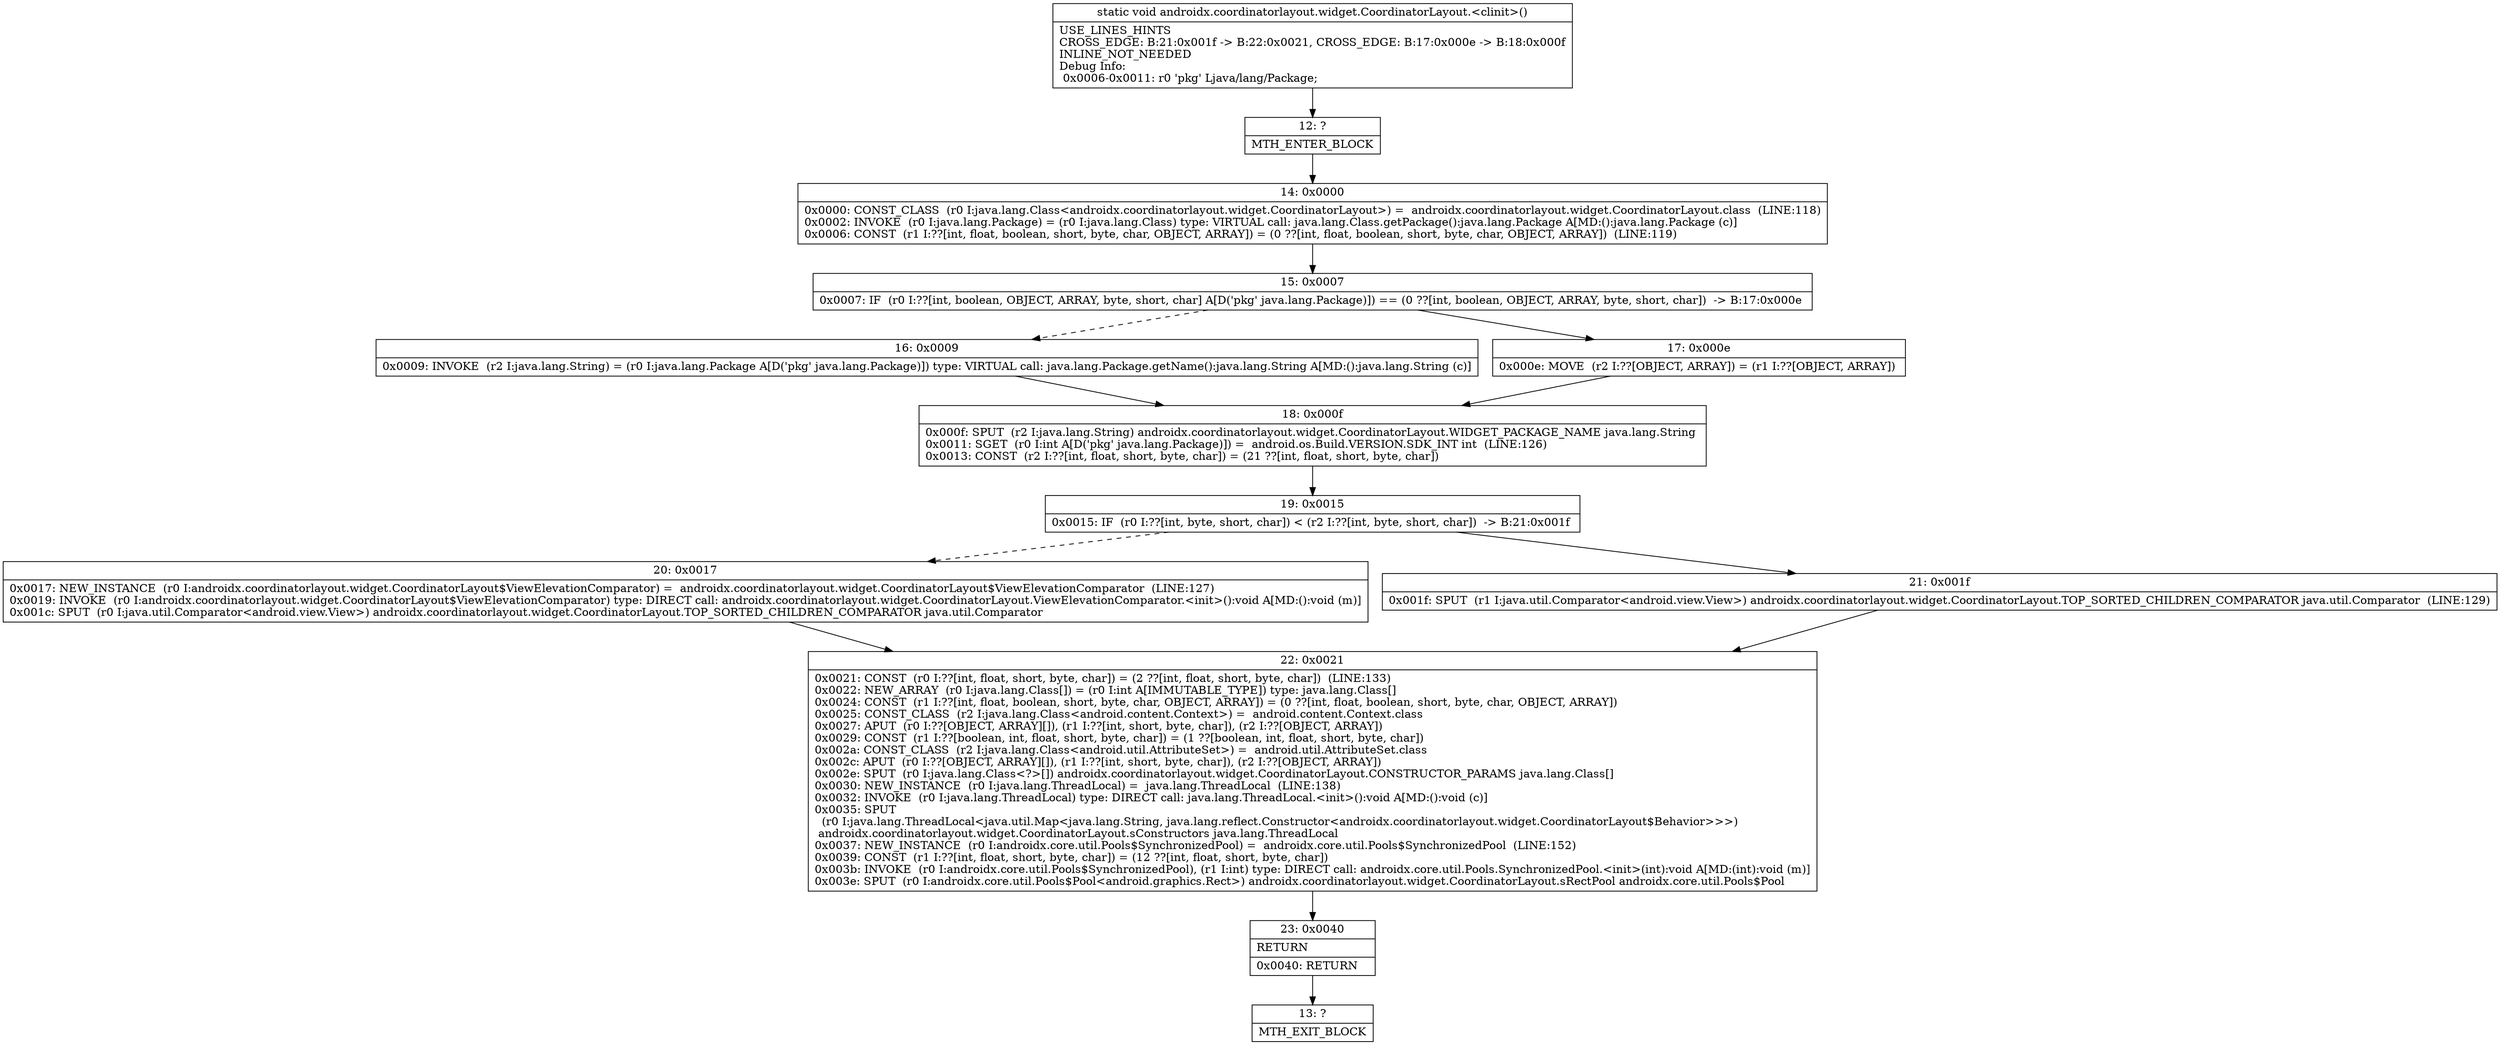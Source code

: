 digraph "CFG forandroidx.coordinatorlayout.widget.CoordinatorLayout.\<clinit\>()V" {
Node_12 [shape=record,label="{12\:\ ?|MTH_ENTER_BLOCK\l}"];
Node_14 [shape=record,label="{14\:\ 0x0000|0x0000: CONST_CLASS  (r0 I:java.lang.Class\<androidx.coordinatorlayout.widget.CoordinatorLayout\>) =  androidx.coordinatorlayout.widget.CoordinatorLayout.class  (LINE:118)\l0x0002: INVOKE  (r0 I:java.lang.Package) = (r0 I:java.lang.Class) type: VIRTUAL call: java.lang.Class.getPackage():java.lang.Package A[MD:():java.lang.Package (c)]\l0x0006: CONST  (r1 I:??[int, float, boolean, short, byte, char, OBJECT, ARRAY]) = (0 ??[int, float, boolean, short, byte, char, OBJECT, ARRAY])  (LINE:119)\l}"];
Node_15 [shape=record,label="{15\:\ 0x0007|0x0007: IF  (r0 I:??[int, boolean, OBJECT, ARRAY, byte, short, char] A[D('pkg' java.lang.Package)]) == (0 ??[int, boolean, OBJECT, ARRAY, byte, short, char])  \-\> B:17:0x000e \l}"];
Node_16 [shape=record,label="{16\:\ 0x0009|0x0009: INVOKE  (r2 I:java.lang.String) = (r0 I:java.lang.Package A[D('pkg' java.lang.Package)]) type: VIRTUAL call: java.lang.Package.getName():java.lang.String A[MD:():java.lang.String (c)]\l}"];
Node_18 [shape=record,label="{18\:\ 0x000f|0x000f: SPUT  (r2 I:java.lang.String) androidx.coordinatorlayout.widget.CoordinatorLayout.WIDGET_PACKAGE_NAME java.lang.String \l0x0011: SGET  (r0 I:int A[D('pkg' java.lang.Package)]) =  android.os.Build.VERSION.SDK_INT int  (LINE:126)\l0x0013: CONST  (r2 I:??[int, float, short, byte, char]) = (21 ??[int, float, short, byte, char]) \l}"];
Node_19 [shape=record,label="{19\:\ 0x0015|0x0015: IF  (r0 I:??[int, byte, short, char]) \< (r2 I:??[int, byte, short, char])  \-\> B:21:0x001f \l}"];
Node_20 [shape=record,label="{20\:\ 0x0017|0x0017: NEW_INSTANCE  (r0 I:androidx.coordinatorlayout.widget.CoordinatorLayout$ViewElevationComparator) =  androidx.coordinatorlayout.widget.CoordinatorLayout$ViewElevationComparator  (LINE:127)\l0x0019: INVOKE  (r0 I:androidx.coordinatorlayout.widget.CoordinatorLayout$ViewElevationComparator) type: DIRECT call: androidx.coordinatorlayout.widget.CoordinatorLayout.ViewElevationComparator.\<init\>():void A[MD:():void (m)]\l0x001c: SPUT  (r0 I:java.util.Comparator\<android.view.View\>) androidx.coordinatorlayout.widget.CoordinatorLayout.TOP_SORTED_CHILDREN_COMPARATOR java.util.Comparator \l}"];
Node_22 [shape=record,label="{22\:\ 0x0021|0x0021: CONST  (r0 I:??[int, float, short, byte, char]) = (2 ??[int, float, short, byte, char])  (LINE:133)\l0x0022: NEW_ARRAY  (r0 I:java.lang.Class[]) = (r0 I:int A[IMMUTABLE_TYPE]) type: java.lang.Class[] \l0x0024: CONST  (r1 I:??[int, float, boolean, short, byte, char, OBJECT, ARRAY]) = (0 ??[int, float, boolean, short, byte, char, OBJECT, ARRAY]) \l0x0025: CONST_CLASS  (r2 I:java.lang.Class\<android.content.Context\>) =  android.content.Context.class \l0x0027: APUT  (r0 I:??[OBJECT, ARRAY][]), (r1 I:??[int, short, byte, char]), (r2 I:??[OBJECT, ARRAY]) \l0x0029: CONST  (r1 I:??[boolean, int, float, short, byte, char]) = (1 ??[boolean, int, float, short, byte, char]) \l0x002a: CONST_CLASS  (r2 I:java.lang.Class\<android.util.AttributeSet\>) =  android.util.AttributeSet.class \l0x002c: APUT  (r0 I:??[OBJECT, ARRAY][]), (r1 I:??[int, short, byte, char]), (r2 I:??[OBJECT, ARRAY]) \l0x002e: SPUT  (r0 I:java.lang.Class\<?\>[]) androidx.coordinatorlayout.widget.CoordinatorLayout.CONSTRUCTOR_PARAMS java.lang.Class[] \l0x0030: NEW_INSTANCE  (r0 I:java.lang.ThreadLocal) =  java.lang.ThreadLocal  (LINE:138)\l0x0032: INVOKE  (r0 I:java.lang.ThreadLocal) type: DIRECT call: java.lang.ThreadLocal.\<init\>():void A[MD:():void (c)]\l0x0035: SPUT  \l  (r0 I:java.lang.ThreadLocal\<java.util.Map\<java.lang.String, java.lang.reflect.Constructor\<androidx.coordinatorlayout.widget.CoordinatorLayout$Behavior\>\>\>)\l androidx.coordinatorlayout.widget.CoordinatorLayout.sConstructors java.lang.ThreadLocal \l0x0037: NEW_INSTANCE  (r0 I:androidx.core.util.Pools$SynchronizedPool) =  androidx.core.util.Pools$SynchronizedPool  (LINE:152)\l0x0039: CONST  (r1 I:??[int, float, short, byte, char]) = (12 ??[int, float, short, byte, char]) \l0x003b: INVOKE  (r0 I:androidx.core.util.Pools$SynchronizedPool), (r1 I:int) type: DIRECT call: androidx.core.util.Pools.SynchronizedPool.\<init\>(int):void A[MD:(int):void (m)]\l0x003e: SPUT  (r0 I:androidx.core.util.Pools$Pool\<android.graphics.Rect\>) androidx.coordinatorlayout.widget.CoordinatorLayout.sRectPool androidx.core.util.Pools$Pool \l}"];
Node_23 [shape=record,label="{23\:\ 0x0040|RETURN\l|0x0040: RETURN   \l}"];
Node_13 [shape=record,label="{13\:\ ?|MTH_EXIT_BLOCK\l}"];
Node_21 [shape=record,label="{21\:\ 0x001f|0x001f: SPUT  (r1 I:java.util.Comparator\<android.view.View\>) androidx.coordinatorlayout.widget.CoordinatorLayout.TOP_SORTED_CHILDREN_COMPARATOR java.util.Comparator  (LINE:129)\l}"];
Node_17 [shape=record,label="{17\:\ 0x000e|0x000e: MOVE  (r2 I:??[OBJECT, ARRAY]) = (r1 I:??[OBJECT, ARRAY]) \l}"];
MethodNode[shape=record,label="{static void androidx.coordinatorlayout.widget.CoordinatorLayout.\<clinit\>()  | USE_LINES_HINTS\lCROSS_EDGE: B:21:0x001f \-\> B:22:0x0021, CROSS_EDGE: B:17:0x000e \-\> B:18:0x000f\lINLINE_NOT_NEEDED\lDebug Info:\l  0x0006\-0x0011: r0 'pkg' Ljava\/lang\/Package;\l}"];
MethodNode -> Node_12;Node_12 -> Node_14;
Node_14 -> Node_15;
Node_15 -> Node_16[style=dashed];
Node_15 -> Node_17;
Node_16 -> Node_18;
Node_18 -> Node_19;
Node_19 -> Node_20[style=dashed];
Node_19 -> Node_21;
Node_20 -> Node_22;
Node_22 -> Node_23;
Node_23 -> Node_13;
Node_21 -> Node_22;
Node_17 -> Node_18;
}

